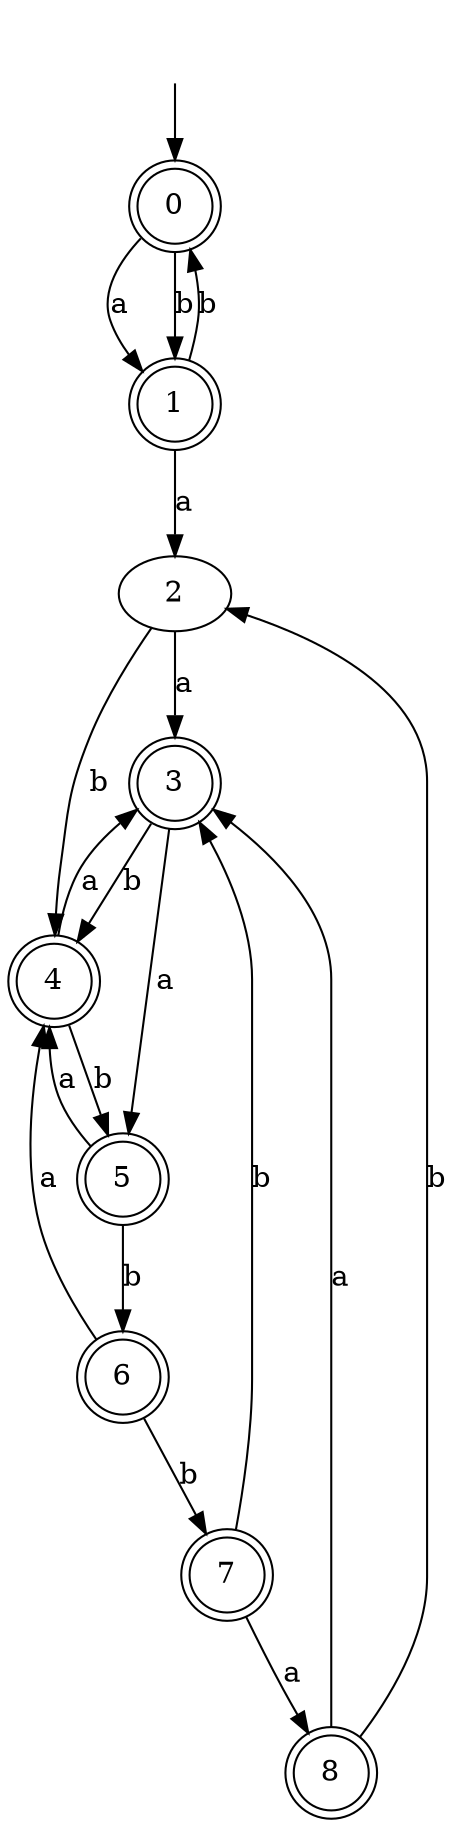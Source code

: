 digraph RandomDFA {
  __start0 [label="", shape=none];
  __start0 -> 0 [label=""];
  0 [shape=circle] [shape=doublecircle]
  0 -> 1 [label="a"]
  0 -> 1 [label="b"]
  1 [shape=doublecircle]
  1 -> 2 [label="a"]
  1 -> 0 [label="b"]
  2
  2 -> 3 [label="a"]
  2 -> 4 [label="b"]
  3 [shape=doublecircle]
  3 -> 5 [label="a"]
  3 -> 4 [label="b"]
  4 [shape=doublecircle]
  4 -> 3 [label="a"]
  4 -> 5 [label="b"]
  5 [shape=doublecircle]
  5 -> 4 [label="a"]
  5 -> 6 [label="b"]
  6 [shape=doublecircle]
  6 -> 4 [label="a"]
  6 -> 7 [label="b"]
  7 [shape=doublecircle]
  7 -> 8 [label="a"]
  7 -> 3 [label="b"]
  8 [shape=doublecircle]
  8 -> 3 [label="a"]
  8 -> 2 [label="b"]
}
